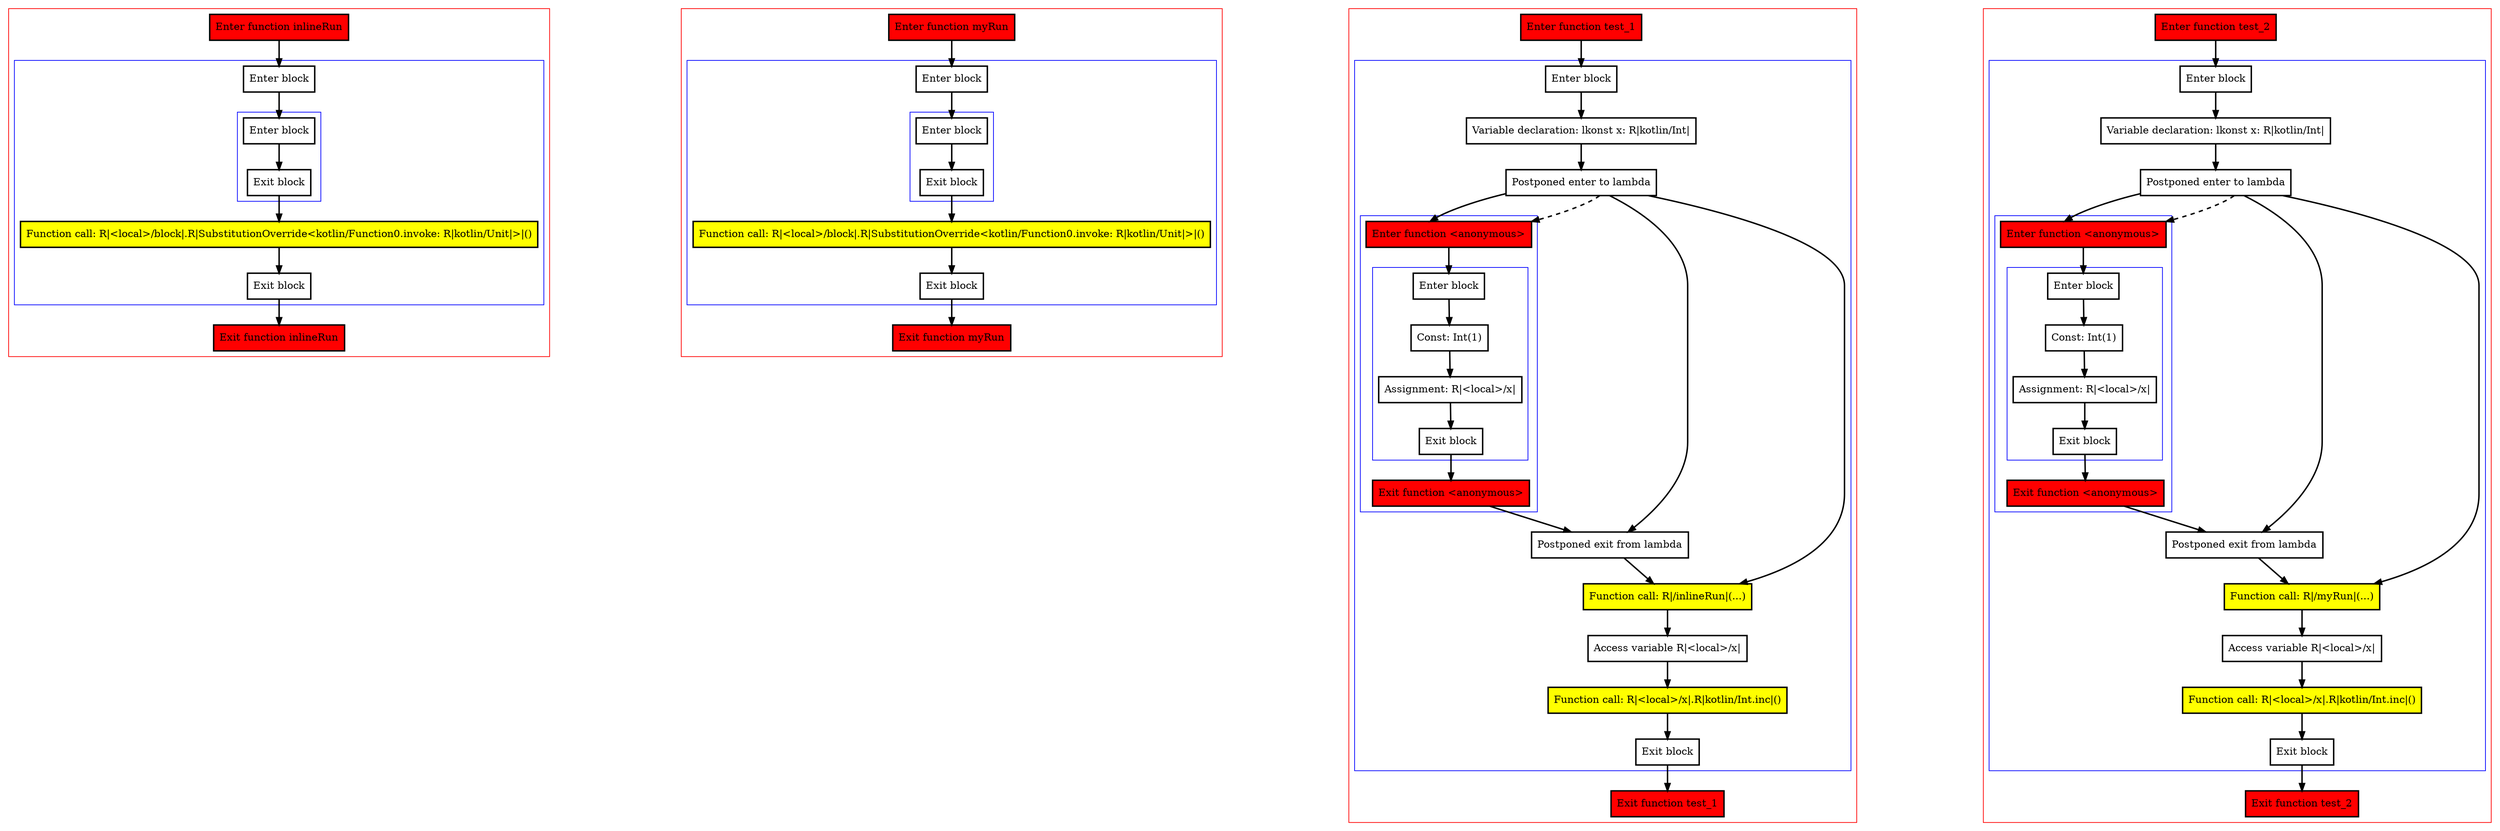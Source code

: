 digraph atMostOnce_kt {
    graph [nodesep=3]
    node [shape=box penwidth=2]
    edge [penwidth=2]

    subgraph cluster_0 {
        color=red
        0 [label="Enter function inlineRun" style="filled" fillcolor=red];
        subgraph cluster_1 {
            color=blue
            1 [label="Enter block"];
            subgraph cluster_2 {
                color=blue
                2 [label="Enter block"];
                3 [label="Exit block"];
            }
            4 [label="Function call: R|<local>/block|.R|SubstitutionOverride<kotlin/Function0.invoke: R|kotlin/Unit|>|()" style="filled" fillcolor=yellow];
            5 [label="Exit block"];
        }
        6 [label="Exit function inlineRun" style="filled" fillcolor=red];
    }
    0 -> {1};
    1 -> {2};
    2 -> {3};
    3 -> {4};
    4 -> {5};
    5 -> {6};

    subgraph cluster_3 {
        color=red
        7 [label="Enter function myRun" style="filled" fillcolor=red];
        subgraph cluster_4 {
            color=blue
            8 [label="Enter block"];
            subgraph cluster_5 {
                color=blue
                9 [label="Enter block"];
                10 [label="Exit block"];
            }
            11 [label="Function call: R|<local>/block|.R|SubstitutionOverride<kotlin/Function0.invoke: R|kotlin/Unit|>|()" style="filled" fillcolor=yellow];
            12 [label="Exit block"];
        }
        13 [label="Exit function myRun" style="filled" fillcolor=red];
    }
    7 -> {8};
    8 -> {9};
    9 -> {10};
    10 -> {11};
    11 -> {12};
    12 -> {13};

    subgraph cluster_6 {
        color=red
        14 [label="Enter function test_1" style="filled" fillcolor=red];
        subgraph cluster_7 {
            color=blue
            15 [label="Enter block"];
            16 [label="Variable declaration: lkonst x: R|kotlin/Int|"];
            17 [label="Postponed enter to lambda"];
            subgraph cluster_8 {
                color=blue
                18 [label="Enter function <anonymous>" style="filled" fillcolor=red];
                subgraph cluster_9 {
                    color=blue
                    19 [label="Enter block"];
                    20 [label="Const: Int(1)"];
                    21 [label="Assignment: R|<local>/x|"];
                    22 [label="Exit block"];
                }
                23 [label="Exit function <anonymous>" style="filled" fillcolor=red];
            }
            24 [label="Postponed exit from lambda"];
            25 [label="Function call: R|/inlineRun|(...)" style="filled" fillcolor=yellow];
            26 [label="Access variable R|<local>/x|"];
            27 [label="Function call: R|<local>/x|.R|kotlin/Int.inc|()" style="filled" fillcolor=yellow];
            28 [label="Exit block"];
        }
        29 [label="Exit function test_1" style="filled" fillcolor=red];
    }
    14 -> {15};
    15 -> {16};
    16 -> {17};
    17 -> {18 24 25};
    17 -> {18} [style=dashed];
    18 -> {19};
    19 -> {20};
    20 -> {21};
    21 -> {22};
    22 -> {23};
    23 -> {24};
    24 -> {25};
    25 -> {26};
    26 -> {27};
    27 -> {28};
    28 -> {29};

    subgraph cluster_10 {
        color=red
        30 [label="Enter function test_2" style="filled" fillcolor=red];
        subgraph cluster_11 {
            color=blue
            31 [label="Enter block"];
            32 [label="Variable declaration: lkonst x: R|kotlin/Int|"];
            33 [label="Postponed enter to lambda"];
            subgraph cluster_12 {
                color=blue
                34 [label="Enter function <anonymous>" style="filled" fillcolor=red];
                subgraph cluster_13 {
                    color=blue
                    35 [label="Enter block"];
                    36 [label="Const: Int(1)"];
                    37 [label="Assignment: R|<local>/x|"];
                    38 [label="Exit block"];
                }
                39 [label="Exit function <anonymous>" style="filled" fillcolor=red];
            }
            40 [label="Postponed exit from lambda"];
            41 [label="Function call: R|/myRun|(...)" style="filled" fillcolor=yellow];
            42 [label="Access variable R|<local>/x|"];
            43 [label="Function call: R|<local>/x|.R|kotlin/Int.inc|()" style="filled" fillcolor=yellow];
            44 [label="Exit block"];
        }
        45 [label="Exit function test_2" style="filled" fillcolor=red];
    }
    30 -> {31};
    31 -> {32};
    32 -> {33};
    33 -> {34 40 41};
    33 -> {34} [style=dashed];
    34 -> {35};
    35 -> {36};
    36 -> {37};
    37 -> {38};
    38 -> {39};
    39 -> {40};
    40 -> {41};
    41 -> {42};
    42 -> {43};
    43 -> {44};
    44 -> {45};

}
